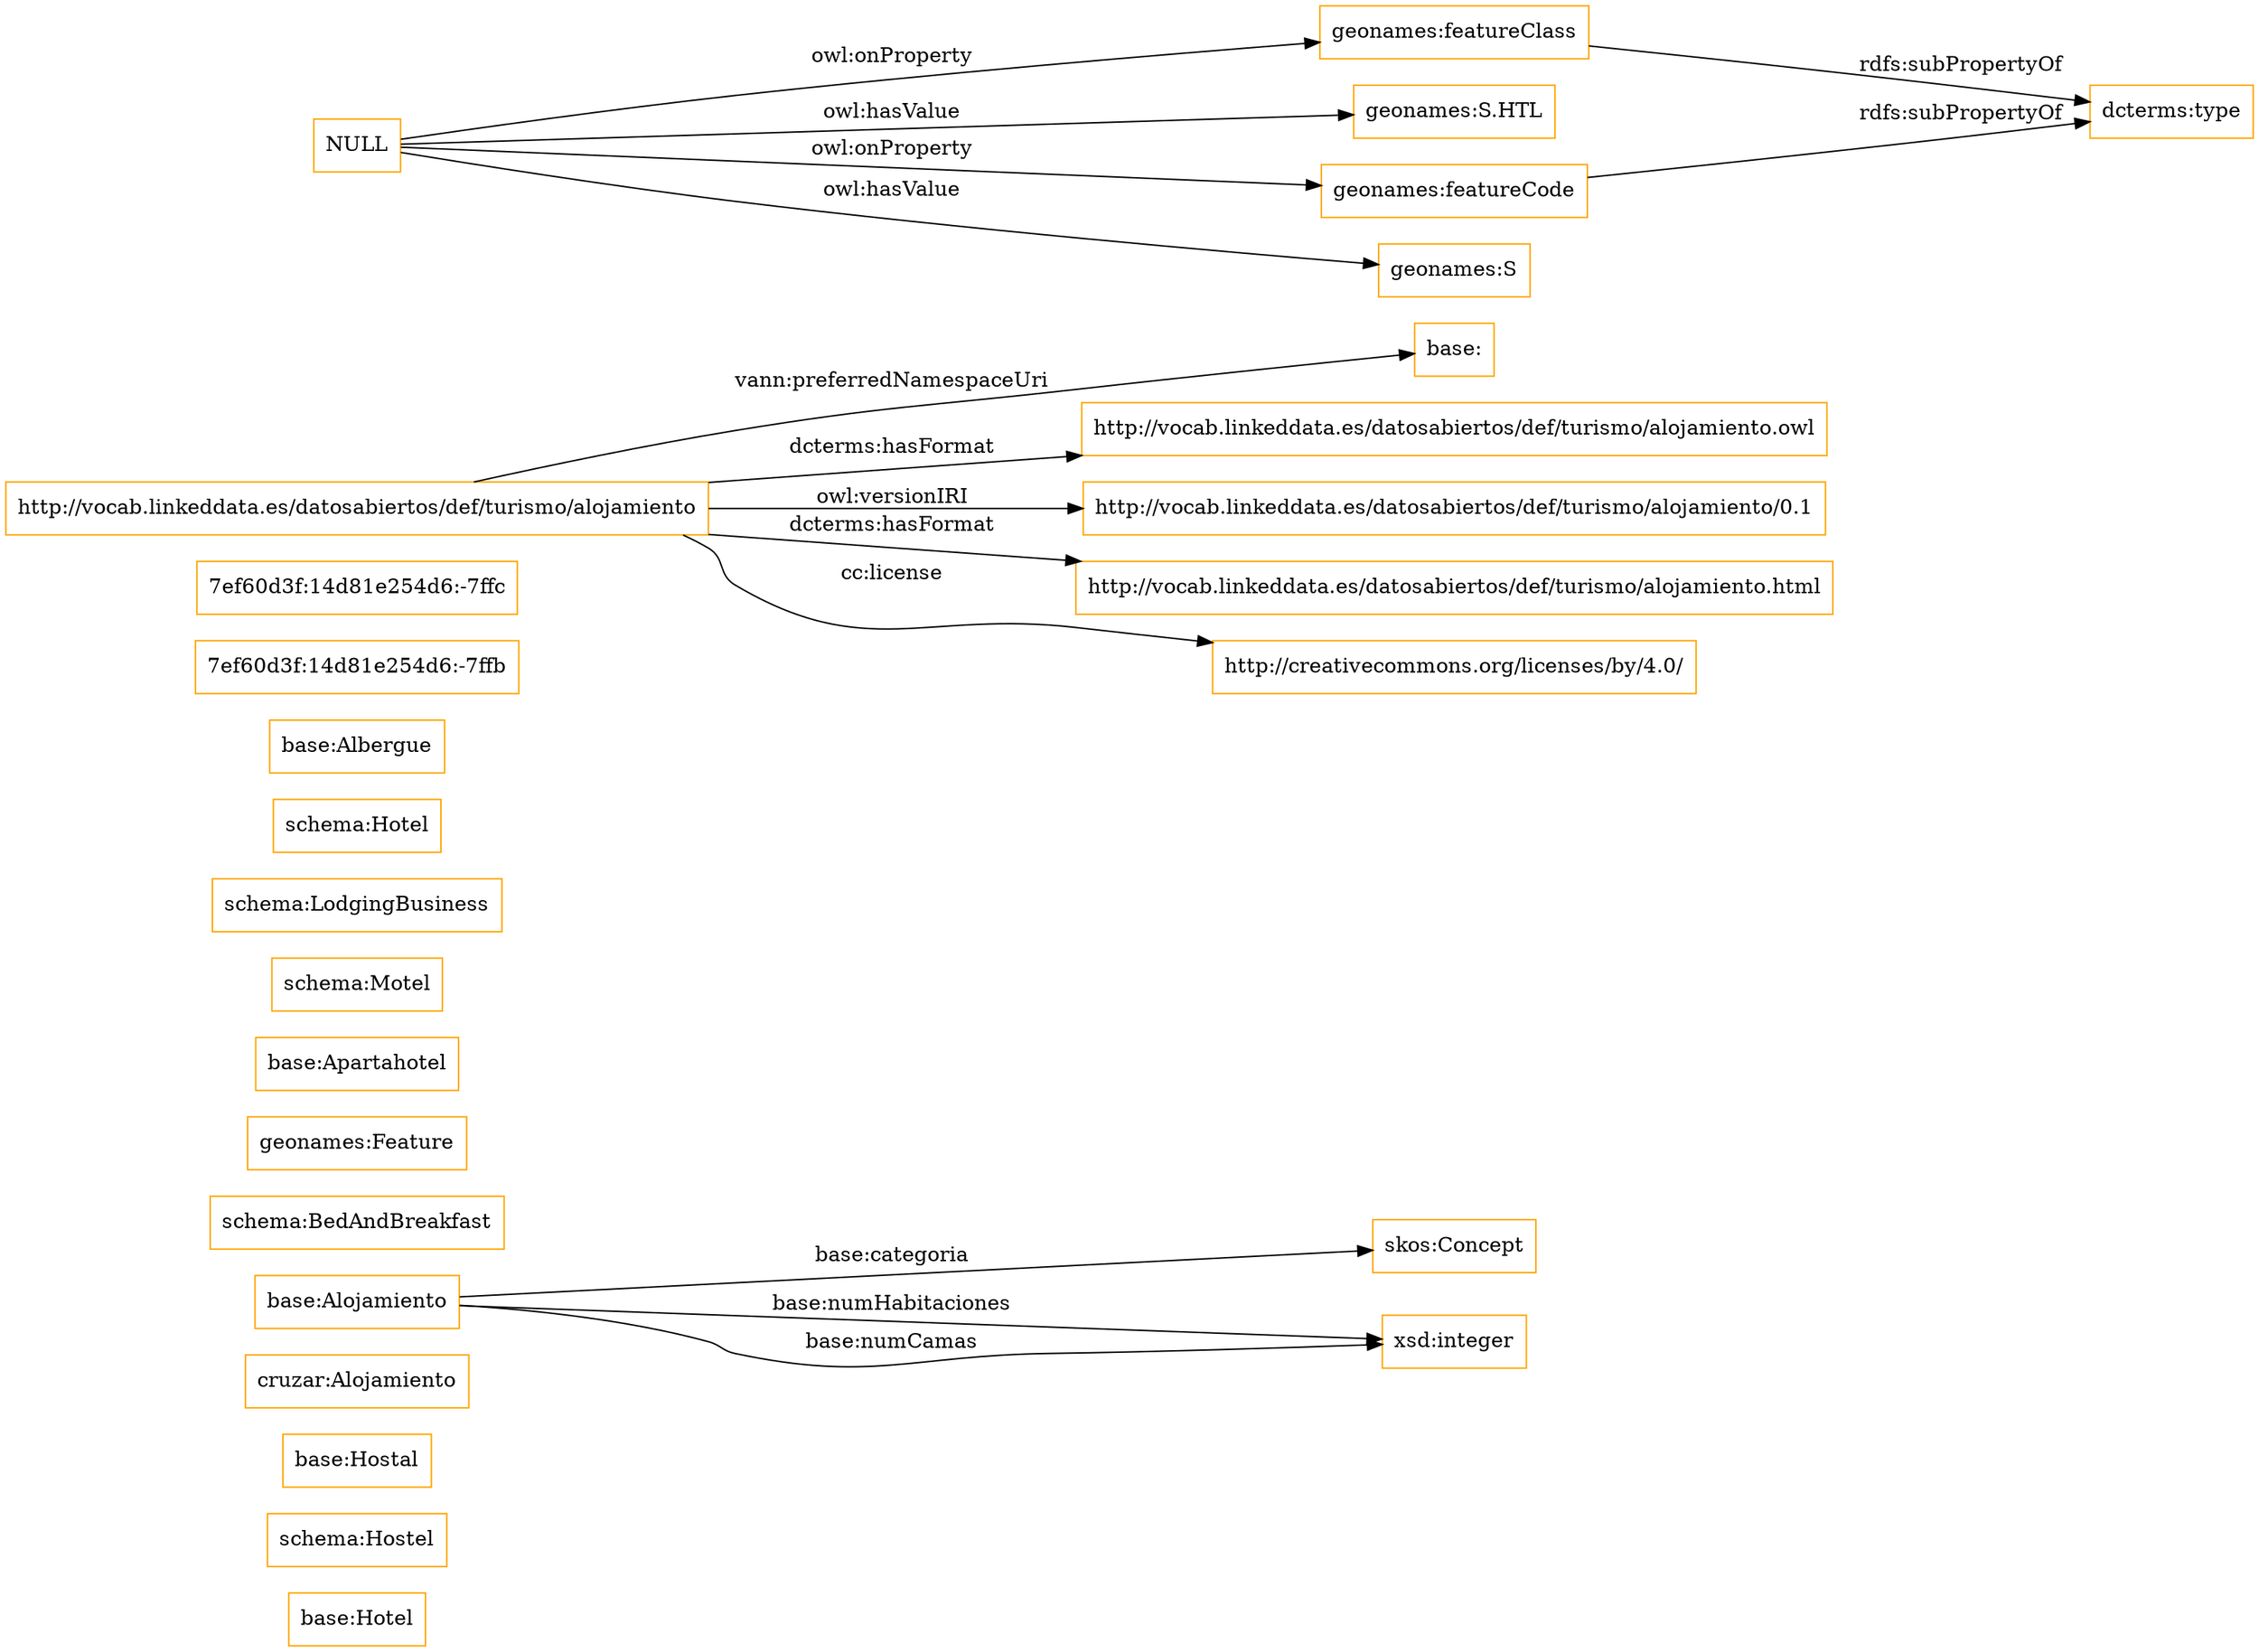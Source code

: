 digraph ar2dtool_diagram { 
rankdir=LR;
size="1501"
node [shape = rectangle, color="orange"]; "base:Hotel" "schema:Hostel" "base:Hostal" "cruzar:Alojamiento" "base:Alojamiento" "schema:BedAndBreakfast" "geonames:Feature" "base:Apartahotel" "schema:Motel" "schema:LodgingBusiness" "skos:Concept" "schema:Hotel" "base:Albergue" "7ef60d3f:14d81e254d6:-7ffb" "7ef60d3f:14d81e254d6:-7ffc" ; /*classes style*/
	"http://vocab.linkeddata.es/datosabiertos/def/turismo/alojamiento" -> "base:" [ label = "vann:preferredNamespaceUri" ];
	"http://vocab.linkeddata.es/datosabiertos/def/turismo/alojamiento" -> "http://vocab.linkeddata.es/datosabiertos/def/turismo/alojamiento.owl" [ label = "dcterms:hasFormat" ];
	"http://vocab.linkeddata.es/datosabiertos/def/turismo/alojamiento" -> "http://vocab.linkeddata.es/datosabiertos/def/turismo/alojamiento/0.1" [ label = "owl:versionIRI" ];
	"http://vocab.linkeddata.es/datosabiertos/def/turismo/alojamiento" -> "http://vocab.linkeddata.es/datosabiertos/def/turismo/alojamiento.html" [ label = "dcterms:hasFormat" ];
	"http://vocab.linkeddata.es/datosabiertos/def/turismo/alojamiento" -> "http://creativecommons.org/licenses/by/4.0/" [ label = "cc:license" ];
	"geonames:featureClass" -> "dcterms:type" [ label = "rdfs:subPropertyOf" ];
	"NULL" -> "geonames:S.HTL" [ label = "owl:hasValue" ];
	"NULL" -> "geonames:featureCode" [ label = "owl:onProperty" ];
	"NULL" -> "geonames:S" [ label = "owl:hasValue" ];
	"NULL" -> "geonames:featureClass" [ label = "owl:onProperty" ];
	"geonames:featureCode" -> "dcterms:type" [ label = "rdfs:subPropertyOf" ];
	"base:Alojamiento" -> "xsd:integer" [ label = "base:numHabitaciones" ];
	"base:Alojamiento" -> "xsd:integer" [ label = "base:numCamas" ];
	"base:Alojamiento" -> "skos:Concept" [ label = "base:categoria" ];

}
